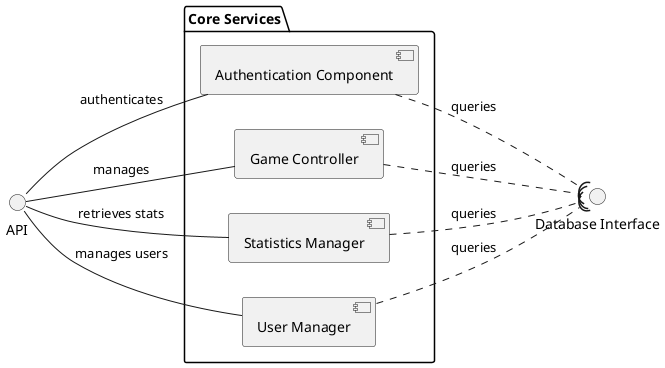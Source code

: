 @startuml db_and_services_component_diagram
left to right direction

package "Core Services" {
  [Authentication Component] as Auth
  [Game Controller] as GameCtrl
  [Statistics Manager] as StatsMgr
  [User Manager] as UserMgr
}



interface "Database Interface" as DBIF

' Relationships


API -- Auth : authenticates
API -- GameCtrl : manages
API -- StatsMgr : retrieves stats
API -- UserMgr : manages users


Auth ..( DBIF : queries


GameCtrl ..( DBIF : queries

StatsMgr ..( DBIF : queries

UserMgr ..( DBIF : queries




' Additional relationships


@enduml
